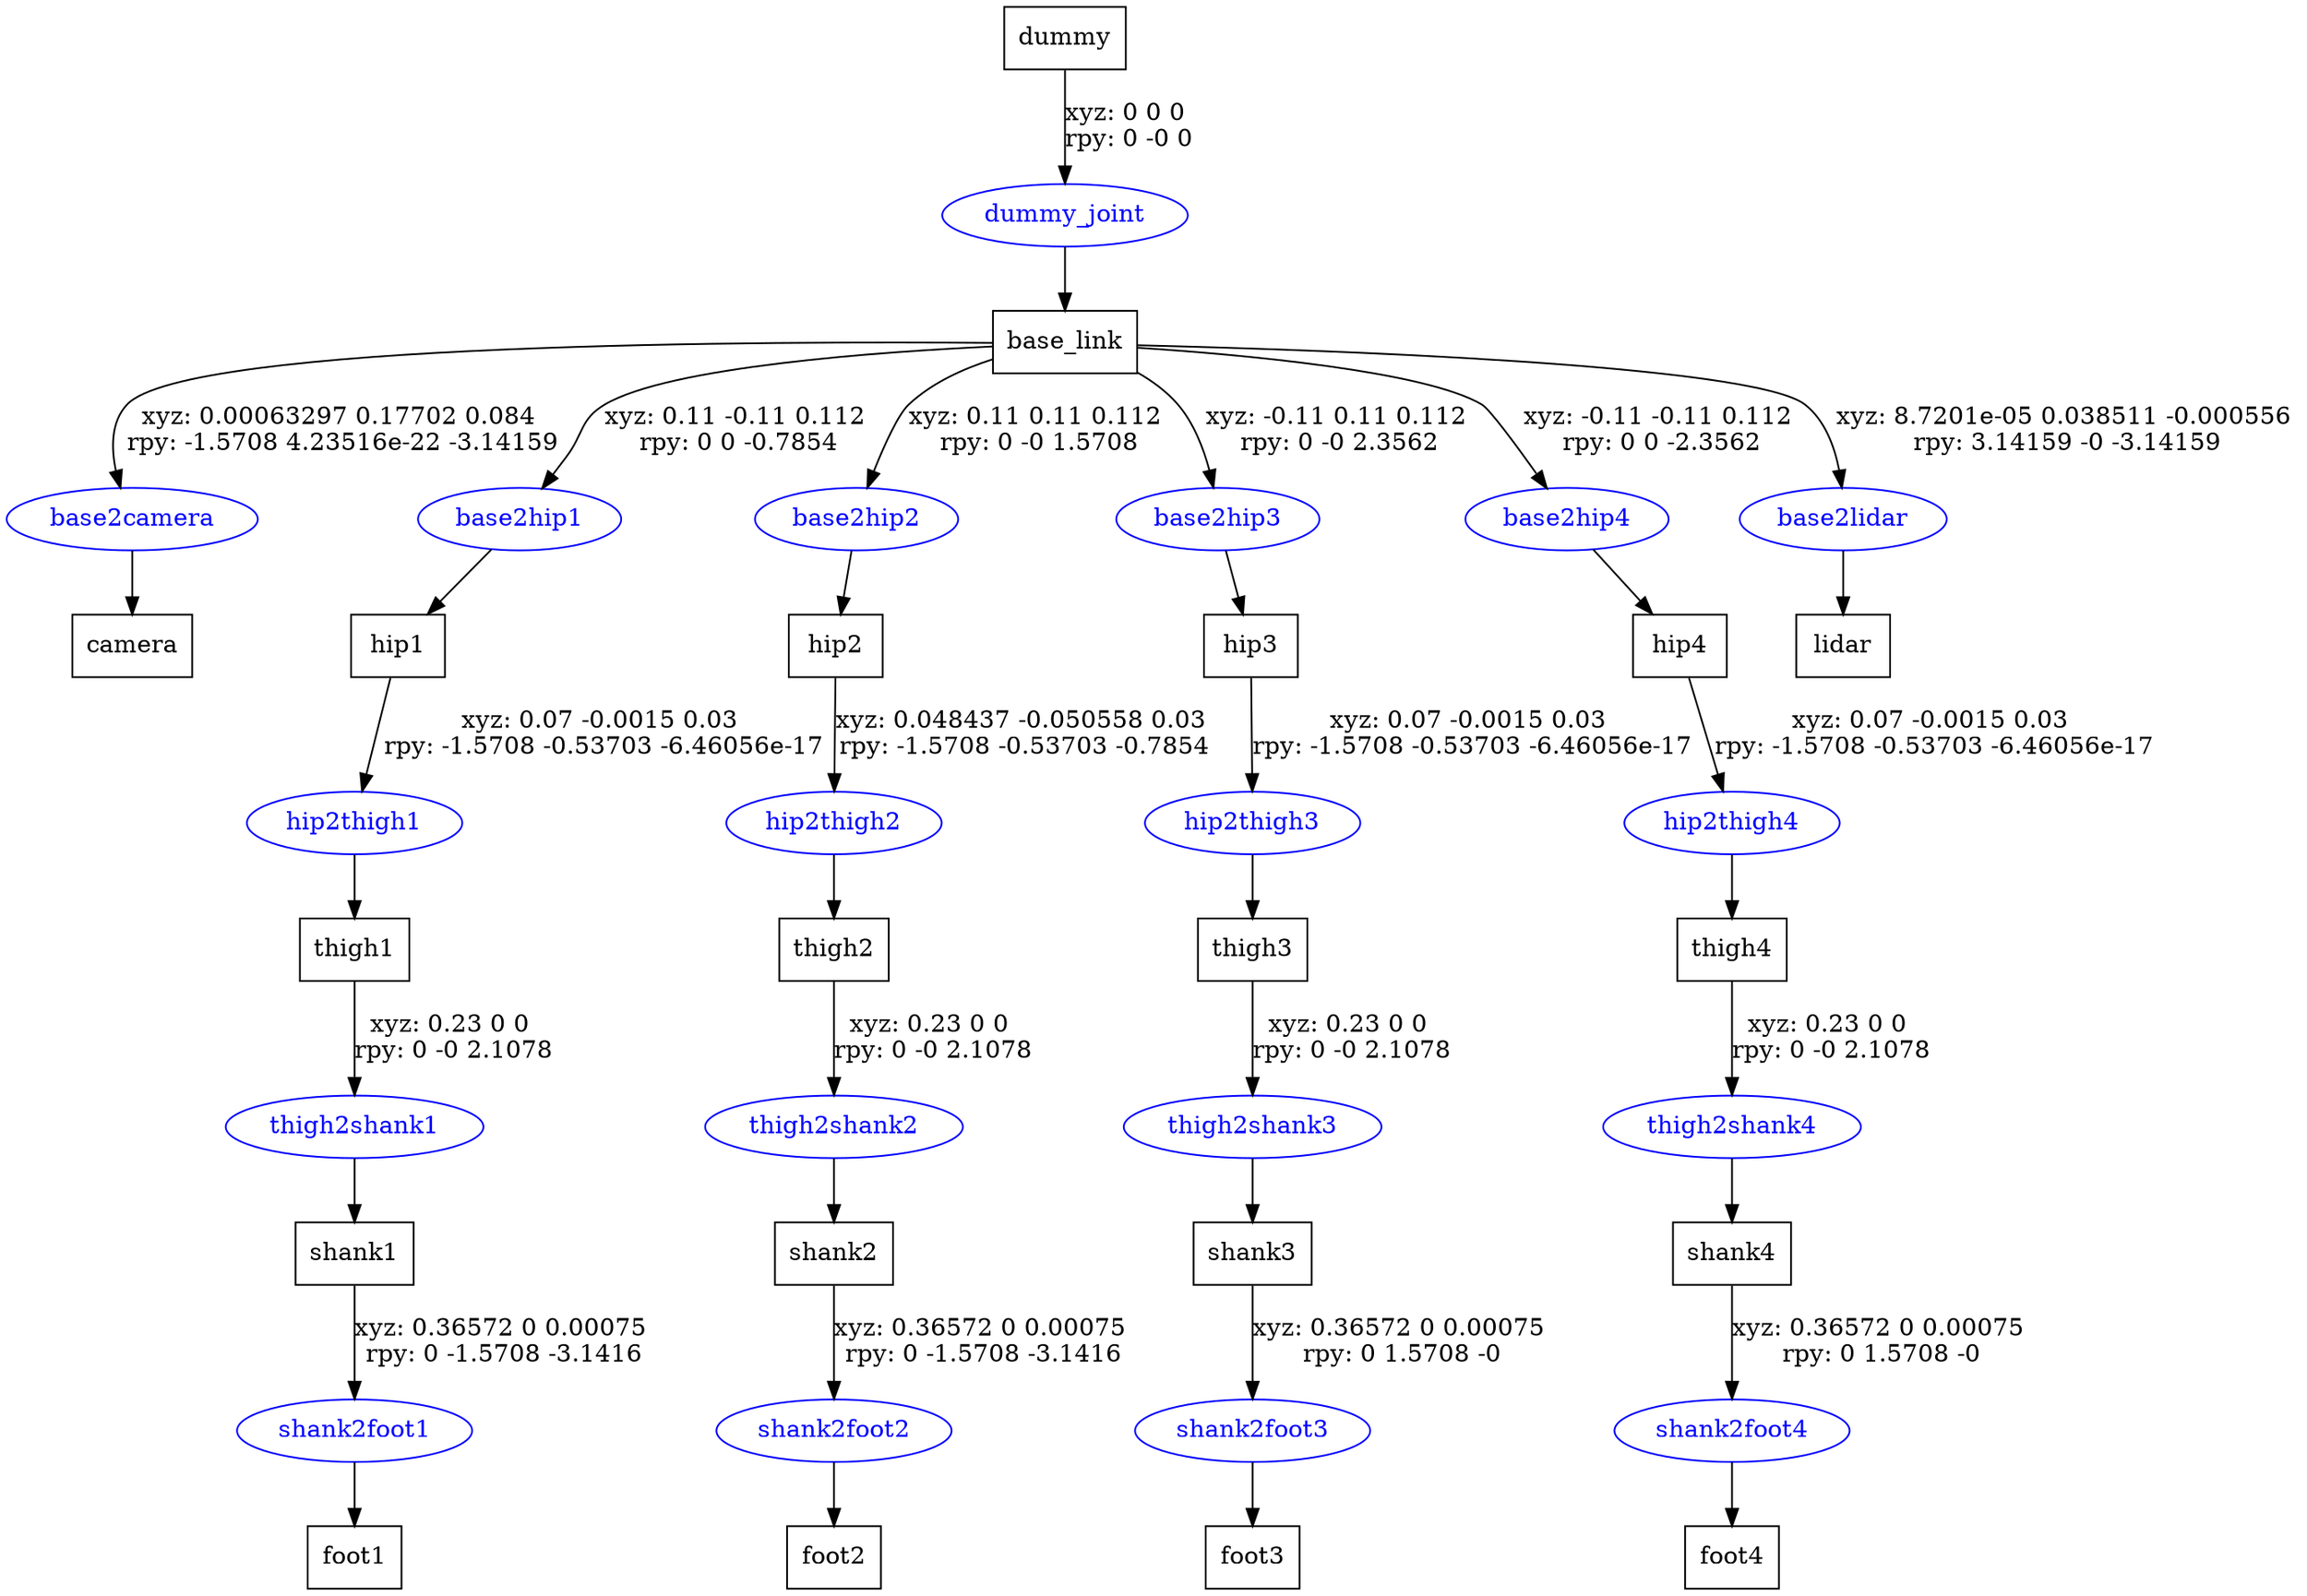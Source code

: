 digraph G {
node [shape=box];
"dummy" [label="dummy"];
"base_link" [label="base_link"];
"camera" [label="camera"];
"hip1" [label="hip1"];
"thigh1" [label="thigh1"];
"shank1" [label="shank1"];
"foot1" [label="foot1"];
"hip2" [label="hip2"];
"thigh2" [label="thigh2"];
"shank2" [label="shank2"];
"foot2" [label="foot2"];
"hip3" [label="hip3"];
"thigh3" [label="thigh3"];
"shank3" [label="shank3"];
"foot3" [label="foot3"];
"hip4" [label="hip4"];
"thigh4" [label="thigh4"];
"shank4" [label="shank4"];
"foot4" [label="foot4"];
"lidar" [label="lidar"];
node [shape=ellipse, color=blue, fontcolor=blue];
"dummy" -> "dummy_joint" [label="xyz: 0 0 0 \nrpy: 0 -0 0"]
"dummy_joint" -> "base_link"
"base_link" -> "base2camera" [label="xyz: 0.00063297 0.17702 0.084 \nrpy: -1.5708 4.23516e-22 -3.14159"]
"base2camera" -> "camera"
"base_link" -> "base2hip1" [label="xyz: 0.11 -0.11 0.112 \nrpy: 0 0 -0.7854"]
"base2hip1" -> "hip1"
"hip1" -> "hip2thigh1" [label="xyz: 0.07 -0.0015 0.03 \nrpy: -1.5708 -0.53703 -6.46056e-17"]
"hip2thigh1" -> "thigh1"
"thigh1" -> "thigh2shank1" [label="xyz: 0.23 0 0 \nrpy: 0 -0 2.1078"]
"thigh2shank1" -> "shank1"
"shank1" -> "shank2foot1" [label="xyz: 0.36572 0 0.00075 \nrpy: 0 -1.5708 -3.1416"]
"shank2foot1" -> "foot1"
"base_link" -> "base2hip2" [label="xyz: 0.11 0.11 0.112 \nrpy: 0 -0 1.5708"]
"base2hip2" -> "hip2"
"hip2" -> "hip2thigh2" [label="xyz: 0.048437 -0.050558 0.03 \nrpy: -1.5708 -0.53703 -0.7854"]
"hip2thigh2" -> "thigh2"
"thigh2" -> "thigh2shank2" [label="xyz: 0.23 0 0 \nrpy: 0 -0 2.1078"]
"thigh2shank2" -> "shank2"
"shank2" -> "shank2foot2" [label="xyz: 0.36572 0 0.00075 \nrpy: 0 -1.5708 -3.1416"]
"shank2foot2" -> "foot2"
"base_link" -> "base2hip3" [label="xyz: -0.11 0.11 0.112 \nrpy: 0 -0 2.3562"]
"base2hip3" -> "hip3"
"hip3" -> "hip2thigh3" [label="xyz: 0.07 -0.0015 0.03 \nrpy: -1.5708 -0.53703 -6.46056e-17"]
"hip2thigh3" -> "thigh3"
"thigh3" -> "thigh2shank3" [label="xyz: 0.23 0 0 \nrpy: 0 -0 2.1078"]
"thigh2shank3" -> "shank3"
"shank3" -> "shank2foot3" [label="xyz: 0.36572 0 0.00075 \nrpy: 0 1.5708 -0"]
"shank2foot3" -> "foot3"
"base_link" -> "base2hip4" [label="xyz: -0.11 -0.11 0.112 \nrpy: 0 0 -2.3562"]
"base2hip4" -> "hip4"
"hip4" -> "hip2thigh4" [label="xyz: 0.07 -0.0015 0.03 \nrpy: -1.5708 -0.53703 -6.46056e-17"]
"hip2thigh4" -> "thigh4"
"thigh4" -> "thigh2shank4" [label="xyz: 0.23 0 0 \nrpy: 0 -0 2.1078"]
"thigh2shank4" -> "shank4"
"shank4" -> "shank2foot4" [label="xyz: 0.36572 0 0.00075 \nrpy: 0 1.5708 -0"]
"shank2foot4" -> "foot4"
"base_link" -> "base2lidar" [label="xyz: 8.7201e-05 0.038511 -0.000556 \nrpy: 3.14159 -0 -3.14159"]
"base2lidar" -> "lidar"
}
